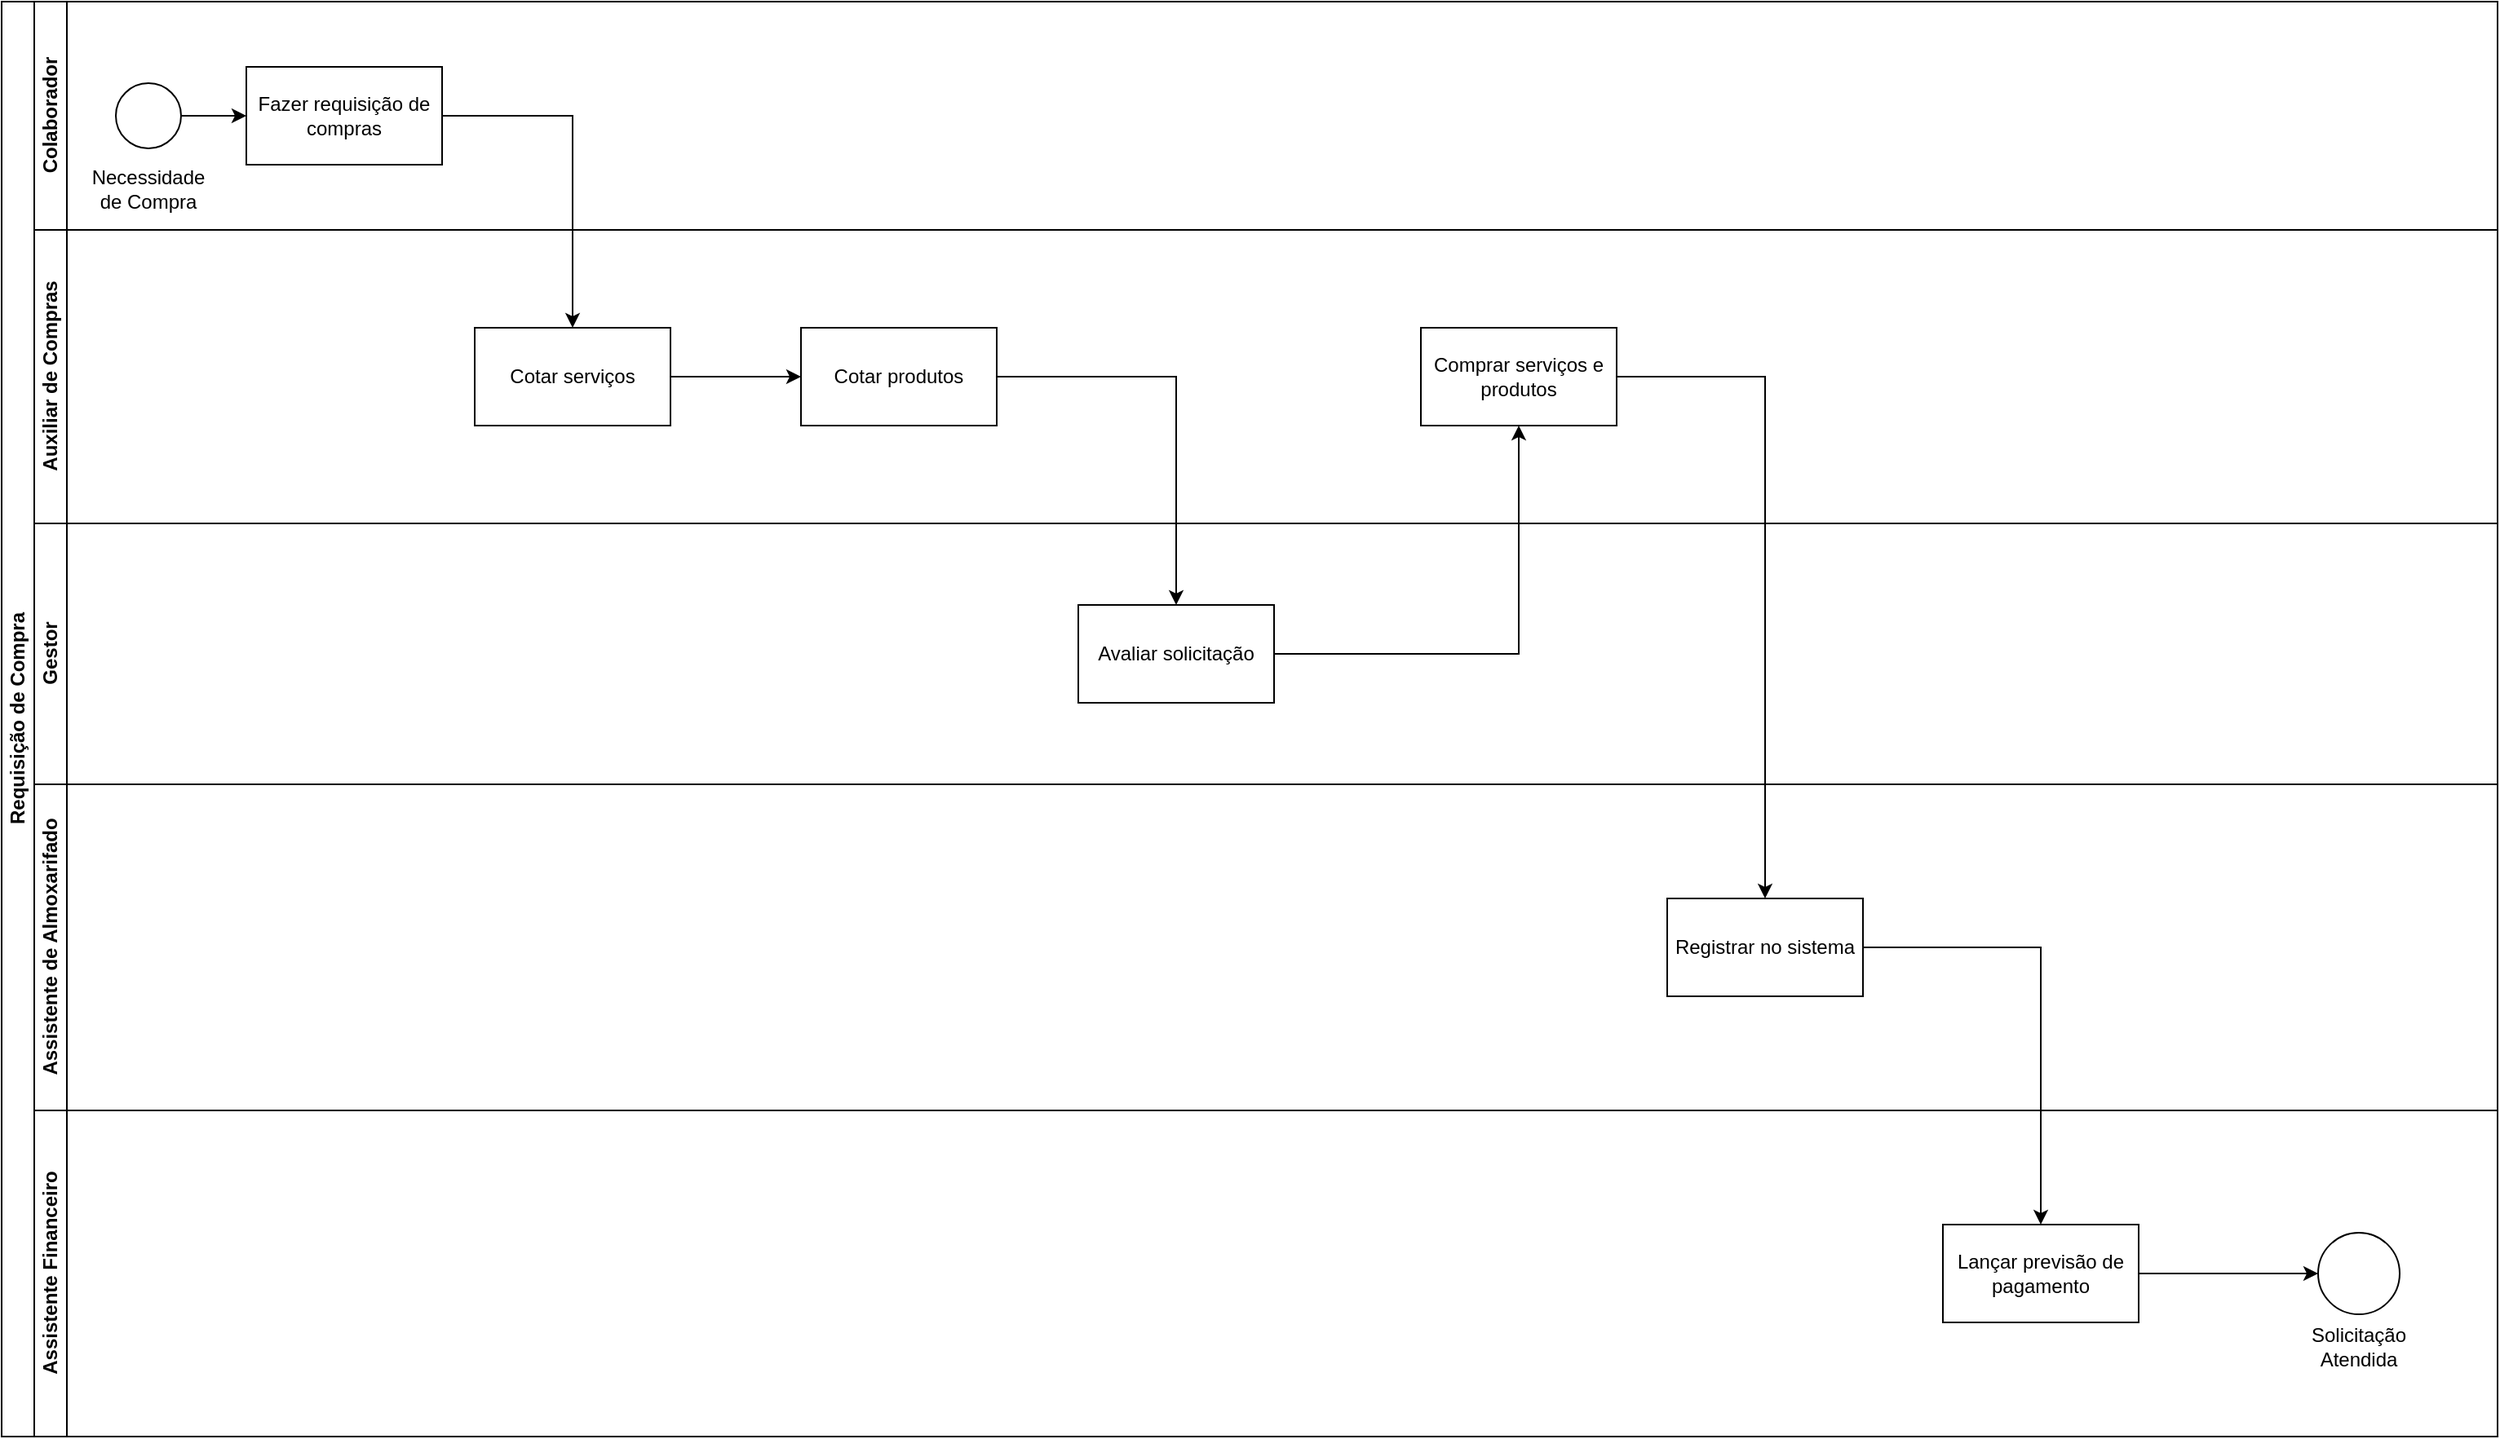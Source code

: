 <mxfile version="26.0.16">
  <diagram name="Página-1" id="hoFYig0tJB6Xj5QeDTZk">
    <mxGraphModel dx="786" dy="788" grid="1" gridSize="10" guides="1" tooltips="1" connect="1" arrows="1" fold="1" page="1" pageScale="1" pageWidth="827" pageHeight="1169" math="0" shadow="0">
      <root>
        <mxCell id="0" />
        <mxCell id="1" parent="0" />
        <mxCell id="nUPBNhGOLNSk0jd-28WA-1" value="Requisição de Compra" style="swimlane;childLayout=stackLayout;resizeParent=1;resizeParentMax=0;horizontal=0;startSize=20;horizontalStack=0;html=1;" vertex="1" parent="1">
          <mxGeometry x="160" y="230" width="1530" height="880" as="geometry" />
        </mxCell>
        <mxCell id="nUPBNhGOLNSk0jd-28WA-2" value="Colaborador" style="swimlane;startSize=20;horizontal=0;html=1;" vertex="1" parent="nUPBNhGOLNSk0jd-28WA-1">
          <mxGeometry x="20" width="1510" height="140" as="geometry" />
        </mxCell>
        <mxCell id="nUPBNhGOLNSk0jd-28WA-8" value="" style="edgeStyle=orthogonalEdgeStyle;rounded=0;orthogonalLoop=1;jettySize=auto;html=1;" edge="1" parent="nUPBNhGOLNSk0jd-28WA-2" source="nUPBNhGOLNSk0jd-28WA-5" target="nUPBNhGOLNSk0jd-28WA-7">
          <mxGeometry relative="1" as="geometry" />
        </mxCell>
        <mxCell id="nUPBNhGOLNSk0jd-28WA-5" value="" style="ellipse;whiteSpace=wrap;html=1;aspect=fixed;" vertex="1" parent="nUPBNhGOLNSk0jd-28WA-2">
          <mxGeometry x="50" y="50" width="40" height="40" as="geometry" />
        </mxCell>
        <mxCell id="nUPBNhGOLNSk0jd-28WA-7" value="Fazer requisição de compras" style="whiteSpace=wrap;html=1;" vertex="1" parent="nUPBNhGOLNSk0jd-28WA-2">
          <mxGeometry x="130" y="40" width="120" height="60" as="geometry" />
        </mxCell>
        <mxCell id="nUPBNhGOLNSk0jd-28WA-27" value="Necessidade de Compra" style="text;html=1;align=center;verticalAlign=middle;whiteSpace=wrap;rounded=0;" vertex="1" parent="nUPBNhGOLNSk0jd-28WA-2">
          <mxGeometry x="40" y="100" width="60" height="30" as="geometry" />
        </mxCell>
        <mxCell id="nUPBNhGOLNSk0jd-28WA-3" value="Auxiliar de Compras" style="swimlane;startSize=20;horizontal=0;html=1;" vertex="1" parent="nUPBNhGOLNSk0jd-28WA-1">
          <mxGeometry x="20" y="140" width="1510" height="180" as="geometry" />
        </mxCell>
        <mxCell id="nUPBNhGOLNSk0jd-28WA-12" value="" style="edgeStyle=orthogonalEdgeStyle;rounded=0;orthogonalLoop=1;jettySize=auto;html=1;" edge="1" parent="nUPBNhGOLNSk0jd-28WA-3" source="nUPBNhGOLNSk0jd-28WA-9" target="nUPBNhGOLNSk0jd-28WA-11">
          <mxGeometry relative="1" as="geometry" />
        </mxCell>
        <mxCell id="nUPBNhGOLNSk0jd-28WA-9" value="Cotar serviços" style="whiteSpace=wrap;html=1;" vertex="1" parent="nUPBNhGOLNSk0jd-28WA-3">
          <mxGeometry x="270" y="60" width="120" height="60" as="geometry" />
        </mxCell>
        <mxCell id="nUPBNhGOLNSk0jd-28WA-11" value="Cotar produtos" style="whiteSpace=wrap;html=1;" vertex="1" parent="nUPBNhGOLNSk0jd-28WA-3">
          <mxGeometry x="470" y="60" width="120" height="60" as="geometry" />
        </mxCell>
        <mxCell id="nUPBNhGOLNSk0jd-28WA-15" value="Comprar serviços e produtos" style="whiteSpace=wrap;html=1;" vertex="1" parent="nUPBNhGOLNSk0jd-28WA-3">
          <mxGeometry x="850" y="60" width="120" height="60" as="geometry" />
        </mxCell>
        <mxCell id="nUPBNhGOLNSk0jd-28WA-4" value="Gestor" style="swimlane;startSize=20;horizontal=0;html=1;" vertex="1" parent="nUPBNhGOLNSk0jd-28WA-1">
          <mxGeometry x="20" y="320" width="1510" height="160" as="geometry" />
        </mxCell>
        <mxCell id="nUPBNhGOLNSk0jd-28WA-13" value="Avaliar solicitação" style="whiteSpace=wrap;html=1;" vertex="1" parent="nUPBNhGOLNSk0jd-28WA-4">
          <mxGeometry x="640" y="50" width="120" height="60" as="geometry" />
        </mxCell>
        <mxCell id="nUPBNhGOLNSk0jd-28WA-6" value="Assistente de Almoxarifado" style="swimlane;startSize=20;horizontal=0;html=1;" vertex="1" parent="nUPBNhGOLNSk0jd-28WA-1">
          <mxGeometry x="20" y="480" width="1510" height="200" as="geometry" />
        </mxCell>
        <mxCell id="nUPBNhGOLNSk0jd-28WA-17" value="Registrar no sistema" style="whiteSpace=wrap;html=1;" vertex="1" parent="nUPBNhGOLNSk0jd-28WA-6">
          <mxGeometry x="1001" y="70" width="120" height="60" as="geometry" />
        </mxCell>
        <mxCell id="nUPBNhGOLNSk0jd-28WA-19" value="Assistente Financeiro" style="swimlane;startSize=20;horizontal=0;html=1;" vertex="1" parent="nUPBNhGOLNSk0jd-28WA-1">
          <mxGeometry x="20" y="680" width="1510" height="200" as="geometry" />
        </mxCell>
        <mxCell id="nUPBNhGOLNSk0jd-28WA-23" value="" style="edgeStyle=orthogonalEdgeStyle;rounded=0;orthogonalLoop=1;jettySize=auto;html=1;" edge="1" parent="nUPBNhGOLNSk0jd-28WA-19" source="nUPBNhGOLNSk0jd-28WA-20" target="nUPBNhGOLNSk0jd-28WA-22">
          <mxGeometry relative="1" as="geometry" />
        </mxCell>
        <mxCell id="nUPBNhGOLNSk0jd-28WA-20" value="Lançar previsão de pagamento" style="whiteSpace=wrap;html=1;" vertex="1" parent="nUPBNhGOLNSk0jd-28WA-19">
          <mxGeometry x="1170" y="70" width="120" height="60" as="geometry" />
        </mxCell>
        <mxCell id="nUPBNhGOLNSk0jd-28WA-22" value="" style="ellipse;whiteSpace=wrap;html=1;" vertex="1" parent="nUPBNhGOLNSk0jd-28WA-19">
          <mxGeometry x="1400" y="75" width="50" height="50" as="geometry" />
        </mxCell>
        <mxCell id="nUPBNhGOLNSk0jd-28WA-26" value="Solicitação Atendida" style="text;html=1;align=center;verticalAlign=middle;whiteSpace=wrap;rounded=0;" vertex="1" parent="nUPBNhGOLNSk0jd-28WA-19">
          <mxGeometry x="1395" y="130" width="60" height="30" as="geometry" />
        </mxCell>
        <mxCell id="nUPBNhGOLNSk0jd-28WA-10" value="" style="edgeStyle=orthogonalEdgeStyle;rounded=0;orthogonalLoop=1;jettySize=auto;html=1;" edge="1" parent="nUPBNhGOLNSk0jd-28WA-1" source="nUPBNhGOLNSk0jd-28WA-7" target="nUPBNhGOLNSk0jd-28WA-9">
          <mxGeometry relative="1" as="geometry" />
        </mxCell>
        <mxCell id="nUPBNhGOLNSk0jd-28WA-14" value="" style="edgeStyle=orthogonalEdgeStyle;rounded=0;orthogonalLoop=1;jettySize=auto;html=1;" edge="1" parent="nUPBNhGOLNSk0jd-28WA-1" source="nUPBNhGOLNSk0jd-28WA-11" target="nUPBNhGOLNSk0jd-28WA-13">
          <mxGeometry relative="1" as="geometry" />
        </mxCell>
        <mxCell id="nUPBNhGOLNSk0jd-28WA-16" value="" style="edgeStyle=orthogonalEdgeStyle;rounded=0;orthogonalLoop=1;jettySize=auto;html=1;" edge="1" parent="nUPBNhGOLNSk0jd-28WA-1" source="nUPBNhGOLNSk0jd-28WA-13" target="nUPBNhGOLNSk0jd-28WA-15">
          <mxGeometry relative="1" as="geometry" />
        </mxCell>
        <mxCell id="nUPBNhGOLNSk0jd-28WA-18" value="" style="edgeStyle=orthogonalEdgeStyle;rounded=0;orthogonalLoop=1;jettySize=auto;html=1;" edge="1" parent="nUPBNhGOLNSk0jd-28WA-1" source="nUPBNhGOLNSk0jd-28WA-15" target="nUPBNhGOLNSk0jd-28WA-17">
          <mxGeometry relative="1" as="geometry" />
        </mxCell>
        <mxCell id="nUPBNhGOLNSk0jd-28WA-21" style="edgeStyle=orthogonalEdgeStyle;rounded=0;orthogonalLoop=1;jettySize=auto;html=1;entryX=0.5;entryY=0;entryDx=0;entryDy=0;" edge="1" parent="nUPBNhGOLNSk0jd-28WA-1" source="nUPBNhGOLNSk0jd-28WA-17" target="nUPBNhGOLNSk0jd-28WA-20">
          <mxGeometry relative="1" as="geometry" />
        </mxCell>
      </root>
    </mxGraphModel>
  </diagram>
</mxfile>
